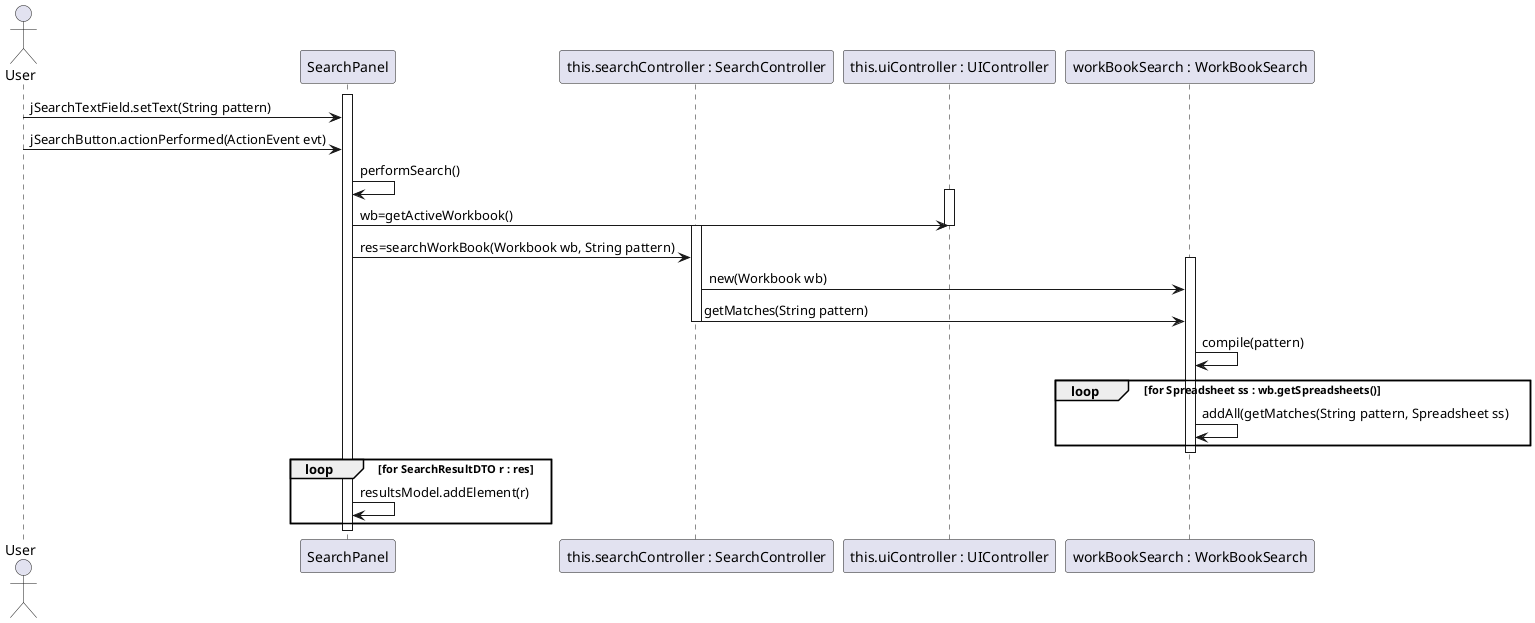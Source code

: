   @startuml doc-files/search_extension_sd.png
  actor User
  participant SearchPanel as SP
  participant "this.searchController : SearchController" as SC
  participant "this.uiController : UIController" as UIC
  participant "workBookSearch : WorkBookSearch" as wbs

  activate SP
  User -> SP : jSearchTextField.setText(String pattern)
  User -> SP : jSearchButton.actionPerformed(ActionEvent evt)
  SP -> SP : performSearch()
  activate UIC
  SP -> UIC : wb=getActiveWorkbook()
  deactivate UIC
  activate SC
  SP -> SC : res=searchWorkBook(Workbook wb, String pattern)
  activate wbs
  SC -> wbs : new(Workbook wb)
  SC -> wbs : getMatches(String pattern)
  deactivate SC
  wbs -> wbs : compile(pattern)
  loop for Spreadsheet ss : wb.getSpreadsheets()
  	wbs -> wbs : addAll(getMatches(String pattern, Spreadsheet ss)
  end
  deactivate wbs
  loop for SearchResultDTO r : res
  	SP -> SP : resultsModel.addElement(r)
  end
  deactivate SP
  @enduml
